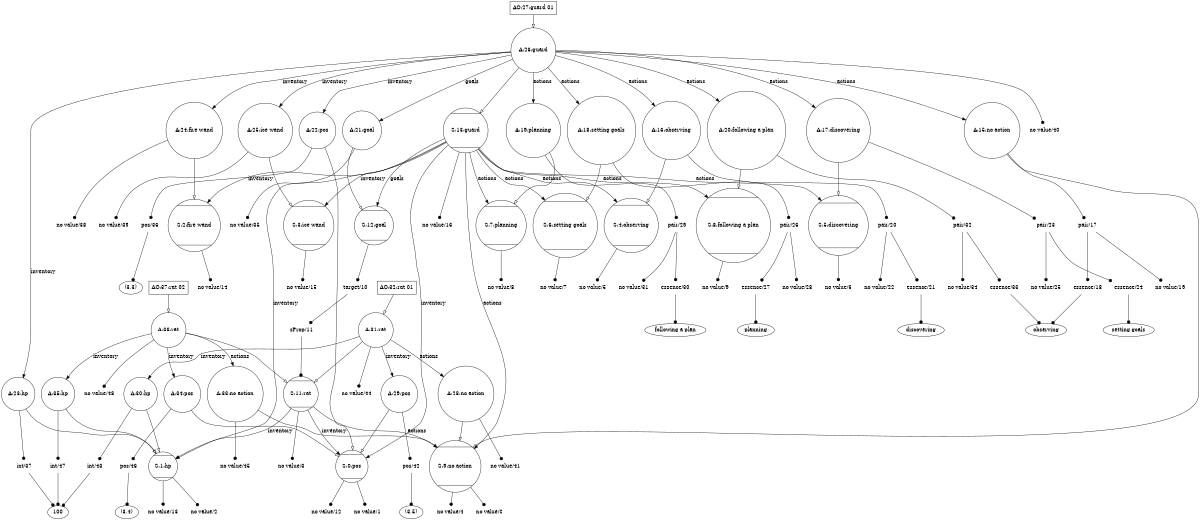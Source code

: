 digraph finite_state_machine {
graph [ dpi = 600 ];
size="8,5";
{
node [shape=Mcircle];
"S:3:ice wand"
"S:2:fire wand"
"S:1:hp"
"S:0:pos"
"S:12:goal"
"S:8:following a plan"
"S:7:planning"
"S:6:setting goals"
"S:5:discovering"
"S:4:observing"
"S:9:no action"
"S:13:guard"
"S:1:hp"
"S:0:pos"
"S:9:no action"
"S:11:rat"
}
{
node [shape=box];
"AO:37:rat 02"
"AO:32:rat 01"
"AO:27:guard 01"
}
{
node [shape=circle];
"A:35:hp"
"A:34:pos"
"A:33:no action"
"A:36:rat"
"A:30:hp"
"A:29:pos"
"A:28:no action"
"A:31:rat"
"A:25:ice wand"
"A:24:fire wand"
"A:23:hp"
"A:22:pos"
"A:21:goal"
"A:20:following a plan"
"A:19:planning"
"A:18:setting goals"
"A:17:discovering"
"A:16:observing"
"A:15:no action"
"A:26:guard"
}
{
node [shape=plaintext];
"no value/48"
"int/47"
"pos/46"
"no value/45"
"no value/44"
"int/43"
"pos/42"
"no value/41"
"no value/40"
"no value/39"
"no value/38"
"int/37"
"pos/36"
"no value/35"
"pair/32"
"no value/34"
"essence/33"
"pair/29"
"no value/31"
"essence/30"
"pair/26"
"no value/28"
"essence/27"
"pair/23"
"no value/25"
"essence/24"
"pair/20"
"no value/22"
"essence/21"
"pair/17"
"no value/19"
"essence/18"
"no value/16"
"no value/15"
"no value/14"
"no value/13"
"no value/12"
"target/10"
"sProp/11"
"no value/9"
"no value/8"
"no value/7"
"no value/6"
"no value/5"
"no value/4"
"no value/3"
"no value/2"
"no value/1"
"no value/0"
}
"S:9:no action" -> "no value/0" [arrowhead=dot];
"S:0:pos" -> "no value/1" [arrowhead=dot];
"S:1:hp" -> "no value/2" [arrowhead=dot];
"S:11:rat" -> "S:9:no action" [label="actions"];
"S:11:rat" -> "S:0:pos" [label="inventory"];
"S:11:rat" -> "S:1:hp" [label="inventory"];
"S:11:rat" -> "no value/3" [arrowhead=dot];
"S:9:no action" -> "no value/4" [arrowhead=dot];
"S:4:observing" -> "no value/5" [arrowhead=dot];
"S:5:discovering" -> "no value/6" [arrowhead=dot];
"S:6:setting goals" -> "no value/7" [arrowhead=dot];
"S:7:planning" -> "no value/8" [arrowhead=dot];
"S:8:following a plan" -> "no value/9" [arrowhead=dot];
"S:12:goal" -> "target/10" [arrowhead=dot];
"target/10" -> "sProp/11" [arrowhead=dot];
"sProp/11" -> "S:11:rat" [arrowhead=dot];
"S:0:pos" -> "no value/12" [arrowhead=dot];
"S:1:hp" -> "no value/13" [arrowhead=dot];
"S:2:fire wand" -> "no value/14" [arrowhead=dot];
"S:3:ice wand" -> "no value/15" [arrowhead=dot];
"S:13:guard" -> "S:9:no action" [label="actions"];
"S:13:guard" -> "S:4:observing" [label="actions"];
"S:13:guard" -> "S:5:discovering" [label="actions"];
"S:13:guard" -> "S:6:setting goals" [label="actions"];
"S:13:guard" -> "S:7:planning" [label="actions"];
"S:13:guard" -> "S:8:following a plan" [label="actions"];
"S:13:guard" -> "S:12:goal" [label="goals"];
"S:13:guard" -> "S:0:pos" [label="inventory"];
"S:13:guard" -> "S:1:hp" [label="inventory"];
"S:13:guard" -> "S:2:fire wand" [label="inventory"];
"S:13:guard" -> "S:3:ice wand" [label="inventory"];
"S:13:guard" -> "no value/16" [arrowhead=dot];
"A:15:no action" -> "S:9:no action" [arrowhead=onormal];
"A:15:no action" -> "pair/17" [arrowhead=dot];
"pair/17" -> "essence/18" [arrowhead=dot];
"pair/17" -> "no value/19" [arrowhead=dot];
"essence/18" -> "observing" [arrowhead=dot];
"A:16:observing" -> "S:4:observing" [arrowhead=onormal];
"A:16:observing" -> "pair/20" [arrowhead=dot];
"pair/20" -> "essence/21" [arrowhead=dot];
"pair/20" -> "no value/22" [arrowhead=dot];
"essence/21" -> "discovering" [arrowhead=dot];
"A:17:discovering" -> "S:5:discovering" [arrowhead=onormal];
"A:17:discovering" -> "pair/23" [arrowhead=dot];
"pair/23" -> "essence/24" [arrowhead=dot];
"pair/23" -> "no value/25" [arrowhead=dot];
"essence/24" -> "setting goals" [arrowhead=dot];
"A:18:setting goals" -> "S:6:setting goals" [arrowhead=onormal];
"A:18:setting goals" -> "pair/26" [arrowhead=dot];
"pair/26" -> "essence/27" [arrowhead=dot];
"pair/26" -> "no value/28" [arrowhead=dot];
"essence/27" -> "planning" [arrowhead=dot];
"A:19:planning" -> "S:7:planning" [arrowhead=onormal];
"A:19:planning" -> "pair/29" [arrowhead=dot];
"pair/29" -> "essence/30" [arrowhead=dot];
"pair/29" -> "no value/31" [arrowhead=dot];
"essence/30" -> "following a plan" [arrowhead=dot];
"A:20:following a plan" -> "S:8:following a plan" [arrowhead=onormal];
"A:20:following a plan" -> "pair/32" [arrowhead=dot];
"pair/32" -> "essence/33" [arrowhead=dot];
"pair/32" -> "no value/34" [arrowhead=dot];
"essence/33" -> "observing" [arrowhead=dot];
"A:21:goal" -> "S:12:goal" [arrowhead=onormal];
"A:21:goal" -> "no value/35" [arrowhead=dot];
"A:22:pos" -> "S:0:pos" [arrowhead=onormal];
"A:22:pos" -> "pos/36" [arrowhead=dot];
"pos/36" -> "(3,3)" [arrowhead=dot];
"A:23:hp" -> "S:1:hp" [arrowhead=onormal];
"A:23:hp" -> "int/37" [arrowhead=dot];
"int/37" -> "100" [arrowhead=dot];
"A:24:fire wand" -> "S:2:fire wand" [arrowhead=onormal];
"A:24:fire wand" -> "no value/38" [arrowhead=dot];
"A:25:ice wand" -> "S:3:ice wand" [arrowhead=onormal];
"A:25:ice wand" -> "no value/39" [arrowhead=dot];
"A:26:guard" -> "S:13:guard" [arrowhead=onormal];
"A:26:guard" -> "A:15:no action" [label="actions"];
"A:26:guard" -> "A:16:observing" [label="actions"];
"A:26:guard" -> "A:17:discovering" [label="actions"];
"A:26:guard" -> "A:18:setting goals" [label="actions"];
"A:26:guard" -> "A:19:planning" [label="actions"];
"A:26:guard" -> "A:20:following a plan" [label="actions"];
"A:26:guard" -> "A:21:goal" [label="goals"];
"A:26:guard" -> "A:22:pos" [label="inventory"];
"A:26:guard" -> "A:23:hp" [label="inventory"];
"A:26:guard" -> "A:24:fire wand" [label="inventory"];
"A:26:guard" -> "A:25:ice wand" [label="inventory"];
"A:26:guard" -> "no value/40" [arrowhead=dot];
"AO:27:guard 01" -> "A:26:guard" [arrowhead=onormal];
"A:28:no action" -> "S:9:no action" [arrowhead=onormal];
"A:28:no action" -> "no value/41" [arrowhead=dot];
"A:29:pos" -> "S:0:pos" [arrowhead=onormal];
"A:29:pos" -> "pos/42" [arrowhead=dot];
"pos/42" -> "(3,5)" [arrowhead=dot];
"A:30:hp" -> "S:1:hp" [arrowhead=onormal];
"A:30:hp" -> "int/43" [arrowhead=dot];
"int/43" -> "100" [arrowhead=dot];
"A:31:rat" -> "S:11:rat" [arrowhead=onormal];
"A:31:rat" -> "A:28:no action" [label="actions"];
"A:31:rat" -> "A:29:pos" [label="inventory"];
"A:31:rat" -> "A:30:hp" [label="inventory"];
"A:31:rat" -> "no value/44" [arrowhead=dot];
"AO:32:rat 01" -> "A:31:rat" [arrowhead=onormal];
"A:33:no action" -> "S:9:no action" [arrowhead=onormal];
"A:33:no action" -> "no value/45" [arrowhead=dot];
"A:34:pos" -> "S:0:pos" [arrowhead=onormal];
"A:34:pos" -> "pos/46" [arrowhead=dot];
"pos/46" -> "(3,4)" [arrowhead=dot];
"A:35:hp" -> "S:1:hp" [arrowhead=onormal];
"A:35:hp" -> "int/47" [arrowhead=dot];
"int/47" -> "100" [arrowhead=dot];
"A:36:rat" -> "S:11:rat" [arrowhead=onormal];
"A:36:rat" -> "A:33:no action" [label="actions"];
"A:36:rat" -> "A:34:pos" [label="inventory"];
"A:36:rat" -> "A:35:hp" [label="inventory"];
"A:36:rat" -> "no value/48" [arrowhead=dot];
"AO:37:rat 02" -> "A:36:rat" [arrowhead=onormal];
}
